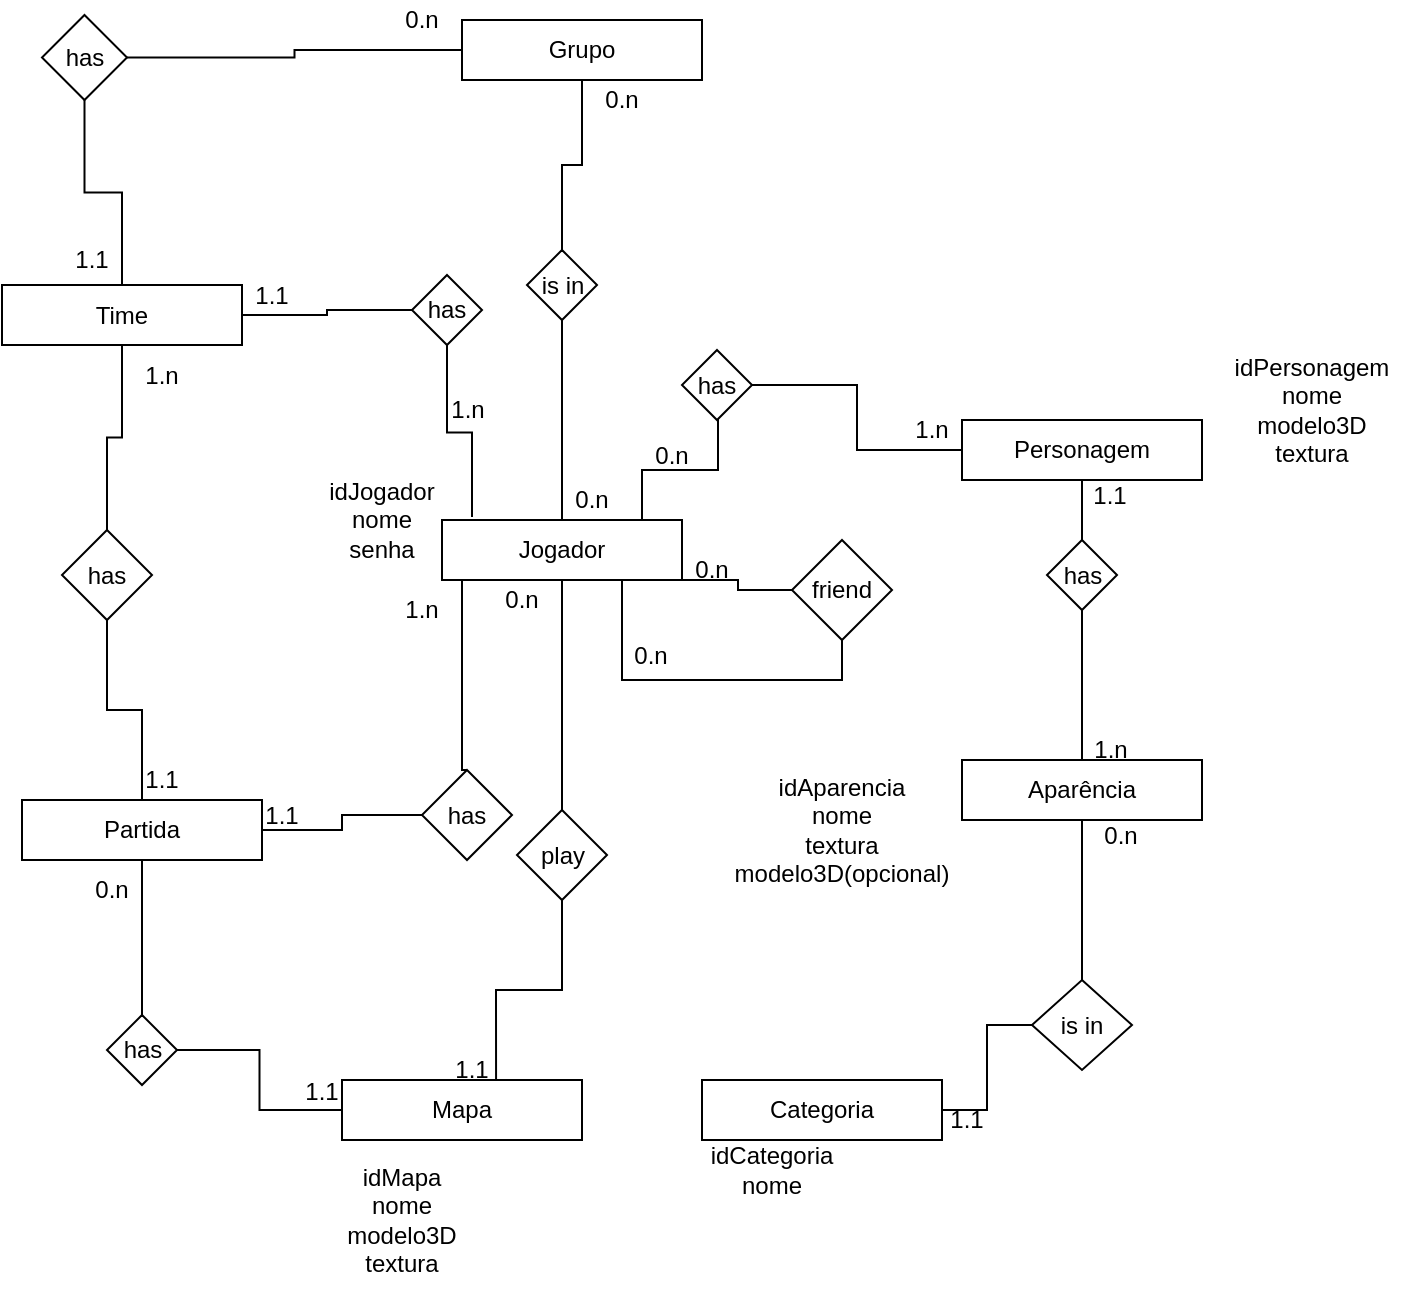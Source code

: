 <mxfile version="20.3.1" type="device"><diagram id="7yP917pRG6WFjOxfAQnW" name="Página-1"><mxGraphModel dx="1185" dy="650" grid="1" gridSize="10" guides="1" tooltips="1" connect="1" arrows="1" fold="1" page="1" pageScale="1" pageWidth="827" pageHeight="1169" math="0" shadow="0"><root><mxCell id="0"/><mxCell id="1" parent="0"/><mxCell id="frPmR68g3lab7gILMpff-24" value="" style="edgeStyle=orthogonalEdgeStyle;rounded=0;orthogonalLoop=1;jettySize=auto;html=1;endArrow=none;endFill=0;" parent="1" source="frPmR68g3lab7gILMpff-1" target="frPmR68g3lab7gILMpff-23" edge="1"><mxGeometry relative="1" as="geometry"/></mxCell><mxCell id="frPmR68g3lab7gILMpff-27" value="" style="edgeStyle=orthogonalEdgeStyle;rounded=0;orthogonalLoop=1;jettySize=auto;html=1;endArrow=none;endFill=0;" parent="1" source="frPmR68g3lab7gILMpff-1" target="frPmR68g3lab7gILMpff-26" edge="1"><mxGeometry relative="1" as="geometry"><Array as="points"><mxPoint x="410" y="255"/><mxPoint x="448" y="255"/></Array></mxGeometry></mxCell><mxCell id="frPmR68g3lab7gILMpff-30" value="" style="edgeStyle=orthogonalEdgeStyle;rounded=0;orthogonalLoop=1;jettySize=auto;html=1;endArrow=none;endFill=0;" parent="1" source="frPmR68g3lab7gILMpff-1" target="frPmR68g3lab7gILMpff-29" edge="1"><mxGeometry relative="1" as="geometry"><Array as="points"><mxPoint x="458" y="310"/><mxPoint x="458" y="315"/></Array></mxGeometry></mxCell><mxCell id="XVMjcXIOM4oBMNa9jt3r-27" value="" style="edgeStyle=orthogonalEdgeStyle;rounded=0;orthogonalLoop=1;jettySize=auto;html=1;endArrow=none;endFill=0;" edge="1" parent="1" source="frPmR68g3lab7gILMpff-1" target="XVMjcXIOM4oBMNa9jt3r-26"><mxGeometry relative="1" as="geometry"/></mxCell><mxCell id="frPmR68g3lab7gILMpff-1" value="&lt;div&gt;Jogador&lt;/div&gt;" style="rounded=0;whiteSpace=wrap;html=1;" parent="1" vertex="1"><mxGeometry x="310" y="280" width="120" height="30" as="geometry"/></mxCell><mxCell id="frPmR68g3lab7gILMpff-21" value="" style="edgeStyle=orthogonalEdgeStyle;rounded=0;orthogonalLoop=1;jettySize=auto;html=1;endArrow=none;endFill=0;" parent="1" source="frPmR68g3lab7gILMpff-2" target="frPmR68g3lab7gILMpff-20" edge="1"><mxGeometry relative="1" as="geometry"/></mxCell><mxCell id="frPmR68g3lab7gILMpff-2" value="Personagem" style="rounded=0;whiteSpace=wrap;html=1;" parent="1" vertex="1"><mxGeometry x="570" y="230" width="120" height="30" as="geometry"/></mxCell><mxCell id="frPmR68g3lab7gILMpff-17" value="" style="edgeStyle=orthogonalEdgeStyle;rounded=0;orthogonalLoop=1;jettySize=auto;html=1;endArrow=none;endFill=0;" parent="1" source="frPmR68g3lab7gILMpff-3" target="frPmR68g3lab7gILMpff-16" edge="1"><mxGeometry relative="1" as="geometry"/></mxCell><mxCell id="frPmR68g3lab7gILMpff-3" value="Aparência" style="rounded=0;whiteSpace=wrap;html=1;" parent="1" vertex="1"><mxGeometry x="570" y="400" width="120" height="30" as="geometry"/></mxCell><mxCell id="frPmR68g3lab7gILMpff-4" value="Categoria" style="rounded=0;whiteSpace=wrap;html=1;" parent="1" vertex="1"><mxGeometry x="440" y="560" width="120" height="30" as="geometry"/></mxCell><mxCell id="frPmR68g3lab7gILMpff-5" value="Mapa" style="rounded=0;whiteSpace=wrap;html=1;" parent="1" vertex="1"><mxGeometry x="260" y="560" width="120" height="30" as="geometry"/></mxCell><mxCell id="frPmR68g3lab7gILMpff-6" value="&lt;div&gt;idJogador&lt;/div&gt;&lt;div&gt;nome&lt;/div&gt;&lt;div&gt;senha&lt;/div&gt;" style="text;html=1;strokeColor=none;fillColor=none;align=center;verticalAlign=middle;whiteSpace=wrap;rounded=0;" parent="1" vertex="1"><mxGeometry x="250" y="250" width="60" height="60" as="geometry"/></mxCell><mxCell id="frPmR68g3lab7gILMpff-7" value="&lt;div&gt;idMapa&lt;/div&gt;&lt;div&gt;nome&lt;/div&gt;&lt;div&gt;modelo3D&lt;/div&gt;&lt;div&gt;textura&lt;br&gt;&lt;/div&gt;" style="text;html=1;strokeColor=none;fillColor=none;align=center;verticalAlign=middle;whiteSpace=wrap;rounded=0;" parent="1" vertex="1"><mxGeometry x="260" y="590" width="60" height="80" as="geometry"/></mxCell><mxCell id="frPmR68g3lab7gILMpff-8" value="&lt;div&gt;idCategoria&lt;/div&gt;&lt;div&gt;nome&lt;br&gt;&lt;/div&gt;" style="text;html=1;strokeColor=none;fillColor=none;align=center;verticalAlign=middle;whiteSpace=wrap;rounded=0;" parent="1" vertex="1"><mxGeometry x="440" y="590" width="70" height="30" as="geometry"/></mxCell><mxCell id="frPmR68g3lab7gILMpff-9" value="&lt;div&gt;idPersonagem&lt;/div&gt;&lt;div&gt;nome&lt;/div&gt;&lt;div&gt;modelo3D&lt;/div&gt;&lt;div&gt;textura&lt;br&gt;&lt;/div&gt;" style="text;html=1;strokeColor=none;fillColor=none;align=center;verticalAlign=middle;whiteSpace=wrap;rounded=0;" parent="1" vertex="1"><mxGeometry x="690" y="190" width="110" height="70" as="geometry"/></mxCell><mxCell id="frPmR68g3lab7gILMpff-10" value="&lt;div&gt;idAparencia&lt;/div&gt;&lt;div&gt;nome&lt;/div&gt;&lt;div&gt;textura&lt;/div&gt;&lt;div&gt;modelo3D(opcional)&lt;br&gt;&lt;/div&gt;" style="text;html=1;strokeColor=none;fillColor=none;align=center;verticalAlign=middle;whiteSpace=wrap;rounded=0;" parent="1" vertex="1"><mxGeometry x="450" y="400" width="120" height="70" as="geometry"/></mxCell><mxCell id="frPmR68g3lab7gILMpff-18" style="edgeStyle=orthogonalEdgeStyle;rounded=0;orthogonalLoop=1;jettySize=auto;html=1;entryX=1;entryY=0.5;entryDx=0;entryDy=0;endArrow=none;endFill=0;" parent="1" source="frPmR68g3lab7gILMpff-16" target="frPmR68g3lab7gILMpff-4" edge="1"><mxGeometry relative="1" as="geometry"/></mxCell><mxCell id="frPmR68g3lab7gILMpff-16" value="is in" style="rhombus;whiteSpace=wrap;html=1;rounded=0;" parent="1" vertex="1"><mxGeometry x="605" y="510" width="50" height="45" as="geometry"/></mxCell><mxCell id="frPmR68g3lab7gILMpff-22" style="edgeStyle=orthogonalEdgeStyle;rounded=0;orthogonalLoop=1;jettySize=auto;html=1;endArrow=none;endFill=0;" parent="1" source="frPmR68g3lab7gILMpff-20" target="frPmR68g3lab7gILMpff-3" edge="1"><mxGeometry relative="1" as="geometry"/></mxCell><mxCell id="frPmR68g3lab7gILMpff-20" value="has" style="rhombus;whiteSpace=wrap;html=1;rounded=0;" parent="1" vertex="1"><mxGeometry x="612.5" y="290" width="35" height="35" as="geometry"/></mxCell><mxCell id="frPmR68g3lab7gILMpff-25" style="edgeStyle=orthogonalEdgeStyle;rounded=0;orthogonalLoop=1;jettySize=auto;html=1;entryX=0.642;entryY=0;entryDx=0;entryDy=0;entryPerimeter=0;endArrow=none;endFill=0;" parent="1" source="frPmR68g3lab7gILMpff-23" target="frPmR68g3lab7gILMpff-5" edge="1"><mxGeometry relative="1" as="geometry"/></mxCell><mxCell id="frPmR68g3lab7gILMpff-23" value="play" style="rhombus;whiteSpace=wrap;html=1;rounded=0;" parent="1" vertex="1"><mxGeometry x="347.5" y="425" width="45" height="45" as="geometry"/></mxCell><mxCell id="frPmR68g3lab7gILMpff-26" value="has" style="rhombus;whiteSpace=wrap;html=1;rounded=0;" parent="1" vertex="1"><mxGeometry x="430" y="195" width="35" height="35" as="geometry"/></mxCell><mxCell id="frPmR68g3lab7gILMpff-33" style="edgeStyle=orthogonalEdgeStyle;rounded=0;orthogonalLoop=1;jettySize=auto;html=1;endArrow=none;endFill=0;" parent="1" source="frPmR68g3lab7gILMpff-29" target="frPmR68g3lab7gILMpff-1" edge="1"><mxGeometry relative="1" as="geometry"><Array as="points"><mxPoint x="510" y="360"/><mxPoint x="400" y="360"/></Array></mxGeometry></mxCell><mxCell id="frPmR68g3lab7gILMpff-29" value="friend" style="rhombus;whiteSpace=wrap;html=1;rounded=0;" parent="1" vertex="1"><mxGeometry x="485" y="290" width="50" height="50" as="geometry"/></mxCell><mxCell id="frPmR68g3lab7gILMpff-34" value="0.n" style="text;html=1;strokeColor=none;fillColor=none;align=center;verticalAlign=middle;whiteSpace=wrap;rounded=0;" parent="1" vertex="1"><mxGeometry x="430" y="300" width="30" height="10" as="geometry"/></mxCell><mxCell id="frPmR68g3lab7gILMpff-35" value="0.n" style="text;html=1;strokeColor=none;fillColor=none;align=center;verticalAlign=middle;whiteSpace=wrap;rounded=0;" parent="1" vertex="1"><mxGeometry x="397.5" y="340" width="32.5" height="15" as="geometry"/></mxCell><mxCell id="frPmR68g3lab7gILMpff-36" value="0.n" style="text;html=1;strokeColor=none;fillColor=none;align=center;verticalAlign=middle;whiteSpace=wrap;rounded=0;" parent="1" vertex="1"><mxGeometry x="330" y="310" width="40" height="20" as="geometry"/></mxCell><mxCell id="frPmR68g3lab7gILMpff-38" value="1.1" style="text;html=1;strokeColor=none;fillColor=none;align=center;verticalAlign=middle;whiteSpace=wrap;rounded=0;" parent="1" vertex="1"><mxGeometry x="310" y="550" width="30" height="10" as="geometry"/></mxCell><mxCell id="frPmR68g3lab7gILMpff-39" value="1.1" style="text;html=1;strokeColor=none;fillColor=none;align=center;verticalAlign=middle;whiteSpace=wrap;rounded=0;" parent="1" vertex="1"><mxGeometry x="560" y="575" width="25" height="10" as="geometry"/></mxCell><mxCell id="frPmR68g3lab7gILMpff-40" value="0.n" style="text;html=1;strokeColor=none;fillColor=none;align=center;verticalAlign=middle;whiteSpace=wrap;rounded=0;" parent="1" vertex="1"><mxGeometry x="633.5" y="433.75" width="31" height="7.5" as="geometry"/></mxCell><mxCell id="frPmR68g3lab7gILMpff-41" value="1.n" style="text;html=1;strokeColor=none;fillColor=none;align=center;verticalAlign=middle;whiteSpace=wrap;rounded=0;" parent="1" vertex="1"><mxGeometry x="629" y="390" width="31" height="10" as="geometry"/></mxCell><mxCell id="frPmR68g3lab7gILMpff-42" value="1.1" style="text;html=1;strokeColor=none;fillColor=none;align=center;verticalAlign=middle;whiteSpace=wrap;rounded=0;" parent="1" vertex="1"><mxGeometry x="633.5" y="260" width="20" height="15" as="geometry"/></mxCell><mxCell id="frPmR68g3lab7gILMpff-44" value="0.n" style="text;html=1;strokeColor=none;fillColor=none;align=center;verticalAlign=middle;whiteSpace=wrap;rounded=0;" parent="1" vertex="1"><mxGeometry x="410" y="240" width="30" height="15" as="geometry"/></mxCell><mxCell id="XVMjcXIOM4oBMNa9jt3r-10" value="" style="edgeStyle=orthogonalEdgeStyle;rounded=0;orthogonalLoop=1;jettySize=auto;html=1;endArrow=none;endFill=0;" edge="1" parent="1" source="XVMjcXIOM4oBMNa9jt3r-1" target="XVMjcXIOM4oBMNa9jt3r-9"><mxGeometry relative="1" as="geometry"/></mxCell><mxCell id="XVMjcXIOM4oBMNa9jt3r-37" value="" style="edgeStyle=orthogonalEdgeStyle;rounded=0;orthogonalLoop=1;jettySize=auto;html=1;endArrow=none;endFill=0;" edge="1" parent="1" source="XVMjcXIOM4oBMNa9jt3r-1" target="XVMjcXIOM4oBMNa9jt3r-36"><mxGeometry relative="1" as="geometry"/></mxCell><mxCell id="XVMjcXIOM4oBMNa9jt3r-1" value="&lt;div&gt;Time&lt;/div&gt;" style="rounded=0;whiteSpace=wrap;html=1;" vertex="1" parent="1"><mxGeometry x="90" y="162.5" width="120" height="30" as="geometry"/></mxCell><mxCell id="XVMjcXIOM4oBMNa9jt3r-5" value="" style="edgeStyle=orthogonalEdgeStyle;rounded=0;orthogonalLoop=1;jettySize=auto;html=1;endArrow=none;endFill=0;" edge="1" parent="1" source="XVMjcXIOM4oBMNa9jt3r-2" target="XVMjcXIOM4oBMNa9jt3r-4"><mxGeometry relative="1" as="geometry"/></mxCell><mxCell id="XVMjcXIOM4oBMNa9jt3r-15" value="" style="edgeStyle=orthogonalEdgeStyle;rounded=0;orthogonalLoop=1;jettySize=auto;html=1;endArrow=none;endFill=0;" edge="1" parent="1" source="XVMjcXIOM4oBMNa9jt3r-2" target="XVMjcXIOM4oBMNa9jt3r-14"><mxGeometry relative="1" as="geometry"/></mxCell><mxCell id="XVMjcXIOM4oBMNa9jt3r-21" value="" style="edgeStyle=orthogonalEdgeStyle;rounded=0;orthogonalLoop=1;jettySize=auto;html=1;endArrow=none;endFill=0;" edge="1" parent="1" source="XVMjcXIOM4oBMNa9jt3r-2" target="XVMjcXIOM4oBMNa9jt3r-20"><mxGeometry relative="1" as="geometry"/></mxCell><mxCell id="XVMjcXIOM4oBMNa9jt3r-2" value="&lt;div&gt;Partida&lt;/div&gt;" style="rounded=0;whiteSpace=wrap;html=1;" vertex="1" parent="1"><mxGeometry x="100" y="420" width="120" height="30" as="geometry"/></mxCell><mxCell id="XVMjcXIOM4oBMNa9jt3r-6" style="edgeStyle=orthogonalEdgeStyle;rounded=0;orthogonalLoop=1;jettySize=auto;html=1;endArrow=none;endFill=0;exitX=0.5;exitY=0;exitDx=0;exitDy=0;" edge="1" parent="1" source="XVMjcXIOM4oBMNa9jt3r-4" target="frPmR68g3lab7gILMpff-1"><mxGeometry relative="1" as="geometry"><mxPoint x="320" y="310" as="targetPoint"/><Array as="points"><mxPoint x="320" y="405"/></Array></mxGeometry></mxCell><mxCell id="XVMjcXIOM4oBMNa9jt3r-4" value="has" style="rhombus;whiteSpace=wrap;html=1;rounded=0;" vertex="1" parent="1"><mxGeometry x="300" y="405" width="45" height="45" as="geometry"/></mxCell><mxCell id="XVMjcXIOM4oBMNa9jt3r-7" value="1.1" style="text;html=1;strokeColor=none;fillColor=none;align=center;verticalAlign=middle;whiteSpace=wrap;rounded=0;" vertex="1" parent="1"><mxGeometry x="220" y="421.25" width="20" height="12.5" as="geometry"/></mxCell><mxCell id="XVMjcXIOM4oBMNa9jt3r-8" value="1.n" style="text;html=1;strokeColor=none;fillColor=none;align=center;verticalAlign=middle;whiteSpace=wrap;rounded=0;" vertex="1" parent="1"><mxGeometry x="280" y="310" width="40" height="30" as="geometry"/></mxCell><mxCell id="XVMjcXIOM4oBMNa9jt3r-11" style="edgeStyle=orthogonalEdgeStyle;rounded=0;orthogonalLoop=1;jettySize=auto;html=1;entryX=0.125;entryY=-0.05;entryDx=0;entryDy=0;entryPerimeter=0;endArrow=none;endFill=0;" edge="1" parent="1" source="XVMjcXIOM4oBMNa9jt3r-9" target="frPmR68g3lab7gILMpff-1"><mxGeometry relative="1" as="geometry"/></mxCell><mxCell id="XVMjcXIOM4oBMNa9jt3r-9" value="has" style="rhombus;whiteSpace=wrap;html=1;rounded=0;" vertex="1" parent="1"><mxGeometry x="295" y="157.5" width="35" height="35" as="geometry"/></mxCell><mxCell id="XVMjcXIOM4oBMNa9jt3r-12" value="1.n" style="text;html=1;strokeColor=none;fillColor=none;align=center;verticalAlign=middle;whiteSpace=wrap;rounded=0;" vertex="1" parent="1"><mxGeometry x="312.5" y="215" width="20" height="20" as="geometry"/></mxCell><mxCell id="XVMjcXIOM4oBMNa9jt3r-13" value="1.1" style="text;html=1;strokeColor=none;fillColor=none;align=center;verticalAlign=middle;whiteSpace=wrap;rounded=0;" vertex="1" parent="1"><mxGeometry x="210" y="162.5" width="30" height="10" as="geometry"/></mxCell><mxCell id="XVMjcXIOM4oBMNa9jt3r-16" style="edgeStyle=orthogonalEdgeStyle;rounded=0;orthogonalLoop=1;jettySize=auto;html=1;endArrow=none;endFill=0;" edge="1" parent="1" source="XVMjcXIOM4oBMNa9jt3r-14" target="XVMjcXIOM4oBMNa9jt3r-1"><mxGeometry relative="1" as="geometry"/></mxCell><mxCell id="XVMjcXIOM4oBMNa9jt3r-14" value="has" style="rhombus;whiteSpace=wrap;html=1;rounded=0;" vertex="1" parent="1"><mxGeometry x="120" y="285" width="45" height="45" as="geometry"/></mxCell><mxCell id="XVMjcXIOM4oBMNa9jt3r-18" value="1.n" style="text;html=1;strokeColor=none;fillColor=none;align=center;verticalAlign=middle;whiteSpace=wrap;rounded=0;" vertex="1" parent="1"><mxGeometry x="150" y="192.5" width="40" height="30" as="geometry"/></mxCell><mxCell id="XVMjcXIOM4oBMNa9jt3r-19" value="1.1" style="text;html=1;strokeColor=none;fillColor=none;align=center;verticalAlign=middle;whiteSpace=wrap;rounded=0;" vertex="1" parent="1"><mxGeometry x="160" y="405" width="20" height="10" as="geometry"/></mxCell><mxCell id="XVMjcXIOM4oBMNa9jt3r-22" style="edgeStyle=orthogonalEdgeStyle;rounded=0;orthogonalLoop=1;jettySize=auto;html=1;endArrow=none;endFill=0;" edge="1" parent="1" source="XVMjcXIOM4oBMNa9jt3r-20" target="frPmR68g3lab7gILMpff-5"><mxGeometry relative="1" as="geometry"/></mxCell><mxCell id="XVMjcXIOM4oBMNa9jt3r-20" value="&lt;div&gt;has&lt;/div&gt;" style="rhombus;whiteSpace=wrap;html=1;rounded=0;" vertex="1" parent="1"><mxGeometry x="142.5" y="527.5" width="35" height="35" as="geometry"/></mxCell><mxCell id="XVMjcXIOM4oBMNa9jt3r-23" value="0.n" style="text;html=1;strokeColor=none;fillColor=none;align=center;verticalAlign=middle;whiteSpace=wrap;rounded=0;" vertex="1" parent="1"><mxGeometry x="130" y="460" width="30" height="10" as="geometry"/></mxCell><mxCell id="XVMjcXIOM4oBMNa9jt3r-24" value="1.1" style="text;html=1;strokeColor=none;fillColor=none;align=center;verticalAlign=middle;whiteSpace=wrap;rounded=0;" vertex="1" parent="1"><mxGeometry x="240" y="560" width="20" height="12.5" as="geometry"/></mxCell><mxCell id="XVMjcXIOM4oBMNa9jt3r-25" value="&lt;div&gt;Grupo&lt;/div&gt;" style="rounded=0;whiteSpace=wrap;html=1;" vertex="1" parent="1"><mxGeometry x="320" y="30" width="120" height="30" as="geometry"/></mxCell><mxCell id="XVMjcXIOM4oBMNa9jt3r-28" style="edgeStyle=orthogonalEdgeStyle;rounded=0;orthogonalLoop=1;jettySize=auto;html=1;endArrow=none;endFill=0;" edge="1" parent="1" source="XVMjcXIOM4oBMNa9jt3r-26" target="XVMjcXIOM4oBMNa9jt3r-25"><mxGeometry relative="1" as="geometry"/></mxCell><mxCell id="XVMjcXIOM4oBMNa9jt3r-26" value="is in" style="rhombus;whiteSpace=wrap;html=1;rounded=0;" vertex="1" parent="1"><mxGeometry x="352.5" y="145" width="35" height="35" as="geometry"/></mxCell><mxCell id="frPmR68g3lab7gILMpff-45" value="1.n" style="text;html=1;strokeColor=none;fillColor=none;align=center;verticalAlign=middle;whiteSpace=wrap;rounded=0;" parent="1" vertex="1"><mxGeometry x="540" y="230" width="30" height="10" as="geometry"/></mxCell><mxCell id="XVMjcXIOM4oBMNa9jt3r-30" value="" style="edgeStyle=orthogonalEdgeStyle;rounded=0;orthogonalLoop=1;jettySize=auto;html=1;endArrow=none;endFill=0;" edge="1" parent="1" source="frPmR68g3lab7gILMpff-26" target="frPmR68g3lab7gILMpff-2"><mxGeometry relative="1" as="geometry"><mxPoint x="465" y="212.5" as="sourcePoint"/><mxPoint x="570" y="245" as="targetPoint"/></mxGeometry></mxCell><mxCell id="XVMjcXIOM4oBMNa9jt3r-34" value="0.n" style="text;html=1;strokeColor=none;fillColor=none;align=center;verticalAlign=middle;whiteSpace=wrap;rounded=0;" vertex="1" parent="1"><mxGeometry x="380" y="60" width="40" height="20" as="geometry"/></mxCell><mxCell id="XVMjcXIOM4oBMNa9jt3r-35" value="0.n" style="text;html=1;strokeColor=none;fillColor=none;align=center;verticalAlign=middle;whiteSpace=wrap;rounded=0;" vertex="1" parent="1"><mxGeometry x="370" y="260" width="30" height="20" as="geometry"/></mxCell><mxCell id="XVMjcXIOM4oBMNa9jt3r-38" style="edgeStyle=orthogonalEdgeStyle;rounded=0;orthogonalLoop=1;jettySize=auto;html=1;endArrow=none;endFill=0;" edge="1" parent="1" source="XVMjcXIOM4oBMNa9jt3r-36" target="XVMjcXIOM4oBMNa9jt3r-25"><mxGeometry relative="1" as="geometry"/></mxCell><mxCell id="XVMjcXIOM4oBMNa9jt3r-36" value="has" style="rhombus;whiteSpace=wrap;html=1;rounded=0;" vertex="1" parent="1"><mxGeometry x="110" y="27.5" width="42.5" height="42.5" as="geometry"/></mxCell><mxCell id="XVMjcXIOM4oBMNa9jt3r-39" value="0.n" style="text;html=1;strokeColor=none;fillColor=none;align=center;verticalAlign=middle;whiteSpace=wrap;rounded=0;" vertex="1" parent="1"><mxGeometry x="280" y="20" width="40" height="20" as="geometry"/></mxCell><mxCell id="XVMjcXIOM4oBMNa9jt3r-41" value="1.1" style="text;html=1;strokeColor=none;fillColor=none;align=center;verticalAlign=middle;whiteSpace=wrap;rounded=0;" vertex="1" parent="1"><mxGeometry x="120" y="145" width="30" height="10" as="geometry"/></mxCell></root></mxGraphModel></diagram></mxfile>